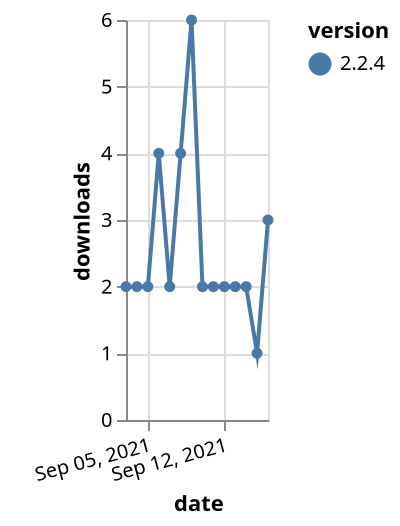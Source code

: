 {"$schema": "https://vega.github.io/schema/vega-lite/v5.json", "description": "A simple bar chart with embedded data.", "data": {"values": [{"date": "2021-09-03", "total": 3459, "delta": 2, "version": "2.2.4"}, {"date": "2021-09-04", "total": 3461, "delta": 2, "version": "2.2.4"}, {"date": "2021-09-05", "total": 3463, "delta": 2, "version": "2.2.4"}, {"date": "2021-09-06", "total": 3467, "delta": 4, "version": "2.2.4"}, {"date": "2021-09-07", "total": 3469, "delta": 2, "version": "2.2.4"}, {"date": "2021-09-08", "total": 3473, "delta": 4, "version": "2.2.4"}, {"date": "2021-09-09", "total": 3479, "delta": 6, "version": "2.2.4"}, {"date": "2021-09-10", "total": 3481, "delta": 2, "version": "2.2.4"}, {"date": "2021-09-11", "total": 3483, "delta": 2, "version": "2.2.4"}, {"date": "2021-09-12", "total": 3485, "delta": 2, "version": "2.2.4"}, {"date": "2021-09-13", "total": 3487, "delta": 2, "version": "2.2.4"}, {"date": "2021-09-14", "total": 3489, "delta": 2, "version": "2.2.4"}, {"date": "2021-09-15", "total": 3490, "delta": 1, "version": "2.2.4"}, {"date": "2021-09-16", "total": 3493, "delta": 3, "version": "2.2.4"}]}, "width": "container", "mark": {"type": "line", "point": {"filled": true}}, "encoding": {"x": {"field": "date", "type": "temporal", "timeUnit": "yearmonthdate", "title": "date", "axis": {"labelAngle": -15}}, "y": {"field": "delta", "type": "quantitative", "title": "downloads"}, "color": {"field": "version", "type": "nominal"}, "tooltip": {"field": "delta"}}}